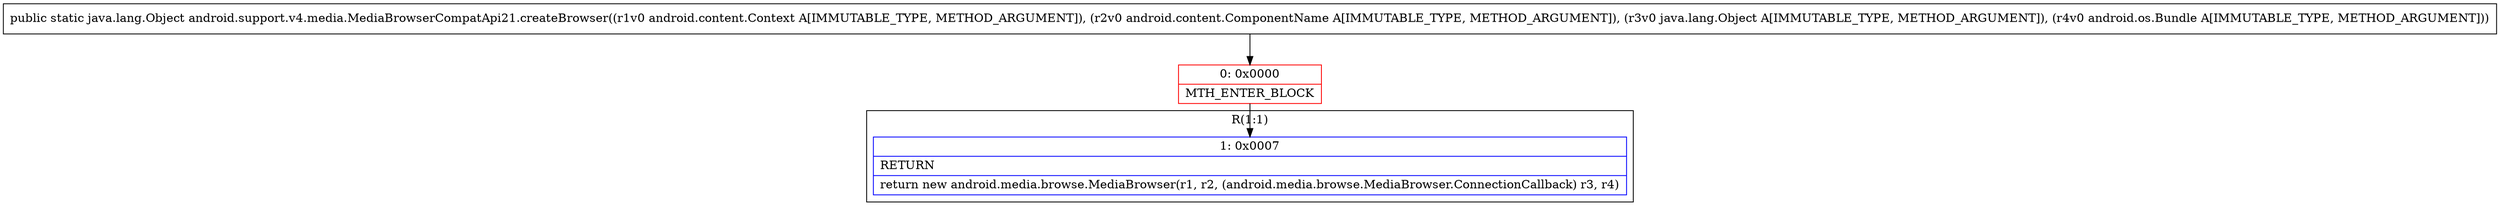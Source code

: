 digraph "CFG forandroid.support.v4.media.MediaBrowserCompatApi21.createBrowser(Landroid\/content\/Context;Landroid\/content\/ComponentName;Ljava\/lang\/Object;Landroid\/os\/Bundle;)Ljava\/lang\/Object;" {
subgraph cluster_Region_1626404413 {
label = "R(1:1)";
node [shape=record,color=blue];
Node_1 [shape=record,label="{1\:\ 0x0007|RETURN\l|return new android.media.browse.MediaBrowser(r1, r2, (android.media.browse.MediaBrowser.ConnectionCallback) r3, r4)\l}"];
}
Node_0 [shape=record,color=red,label="{0\:\ 0x0000|MTH_ENTER_BLOCK\l}"];
MethodNode[shape=record,label="{public static java.lang.Object android.support.v4.media.MediaBrowserCompatApi21.createBrowser((r1v0 android.content.Context A[IMMUTABLE_TYPE, METHOD_ARGUMENT]), (r2v0 android.content.ComponentName A[IMMUTABLE_TYPE, METHOD_ARGUMENT]), (r3v0 java.lang.Object A[IMMUTABLE_TYPE, METHOD_ARGUMENT]), (r4v0 android.os.Bundle A[IMMUTABLE_TYPE, METHOD_ARGUMENT])) }"];
MethodNode -> Node_0;
Node_0 -> Node_1;
}

